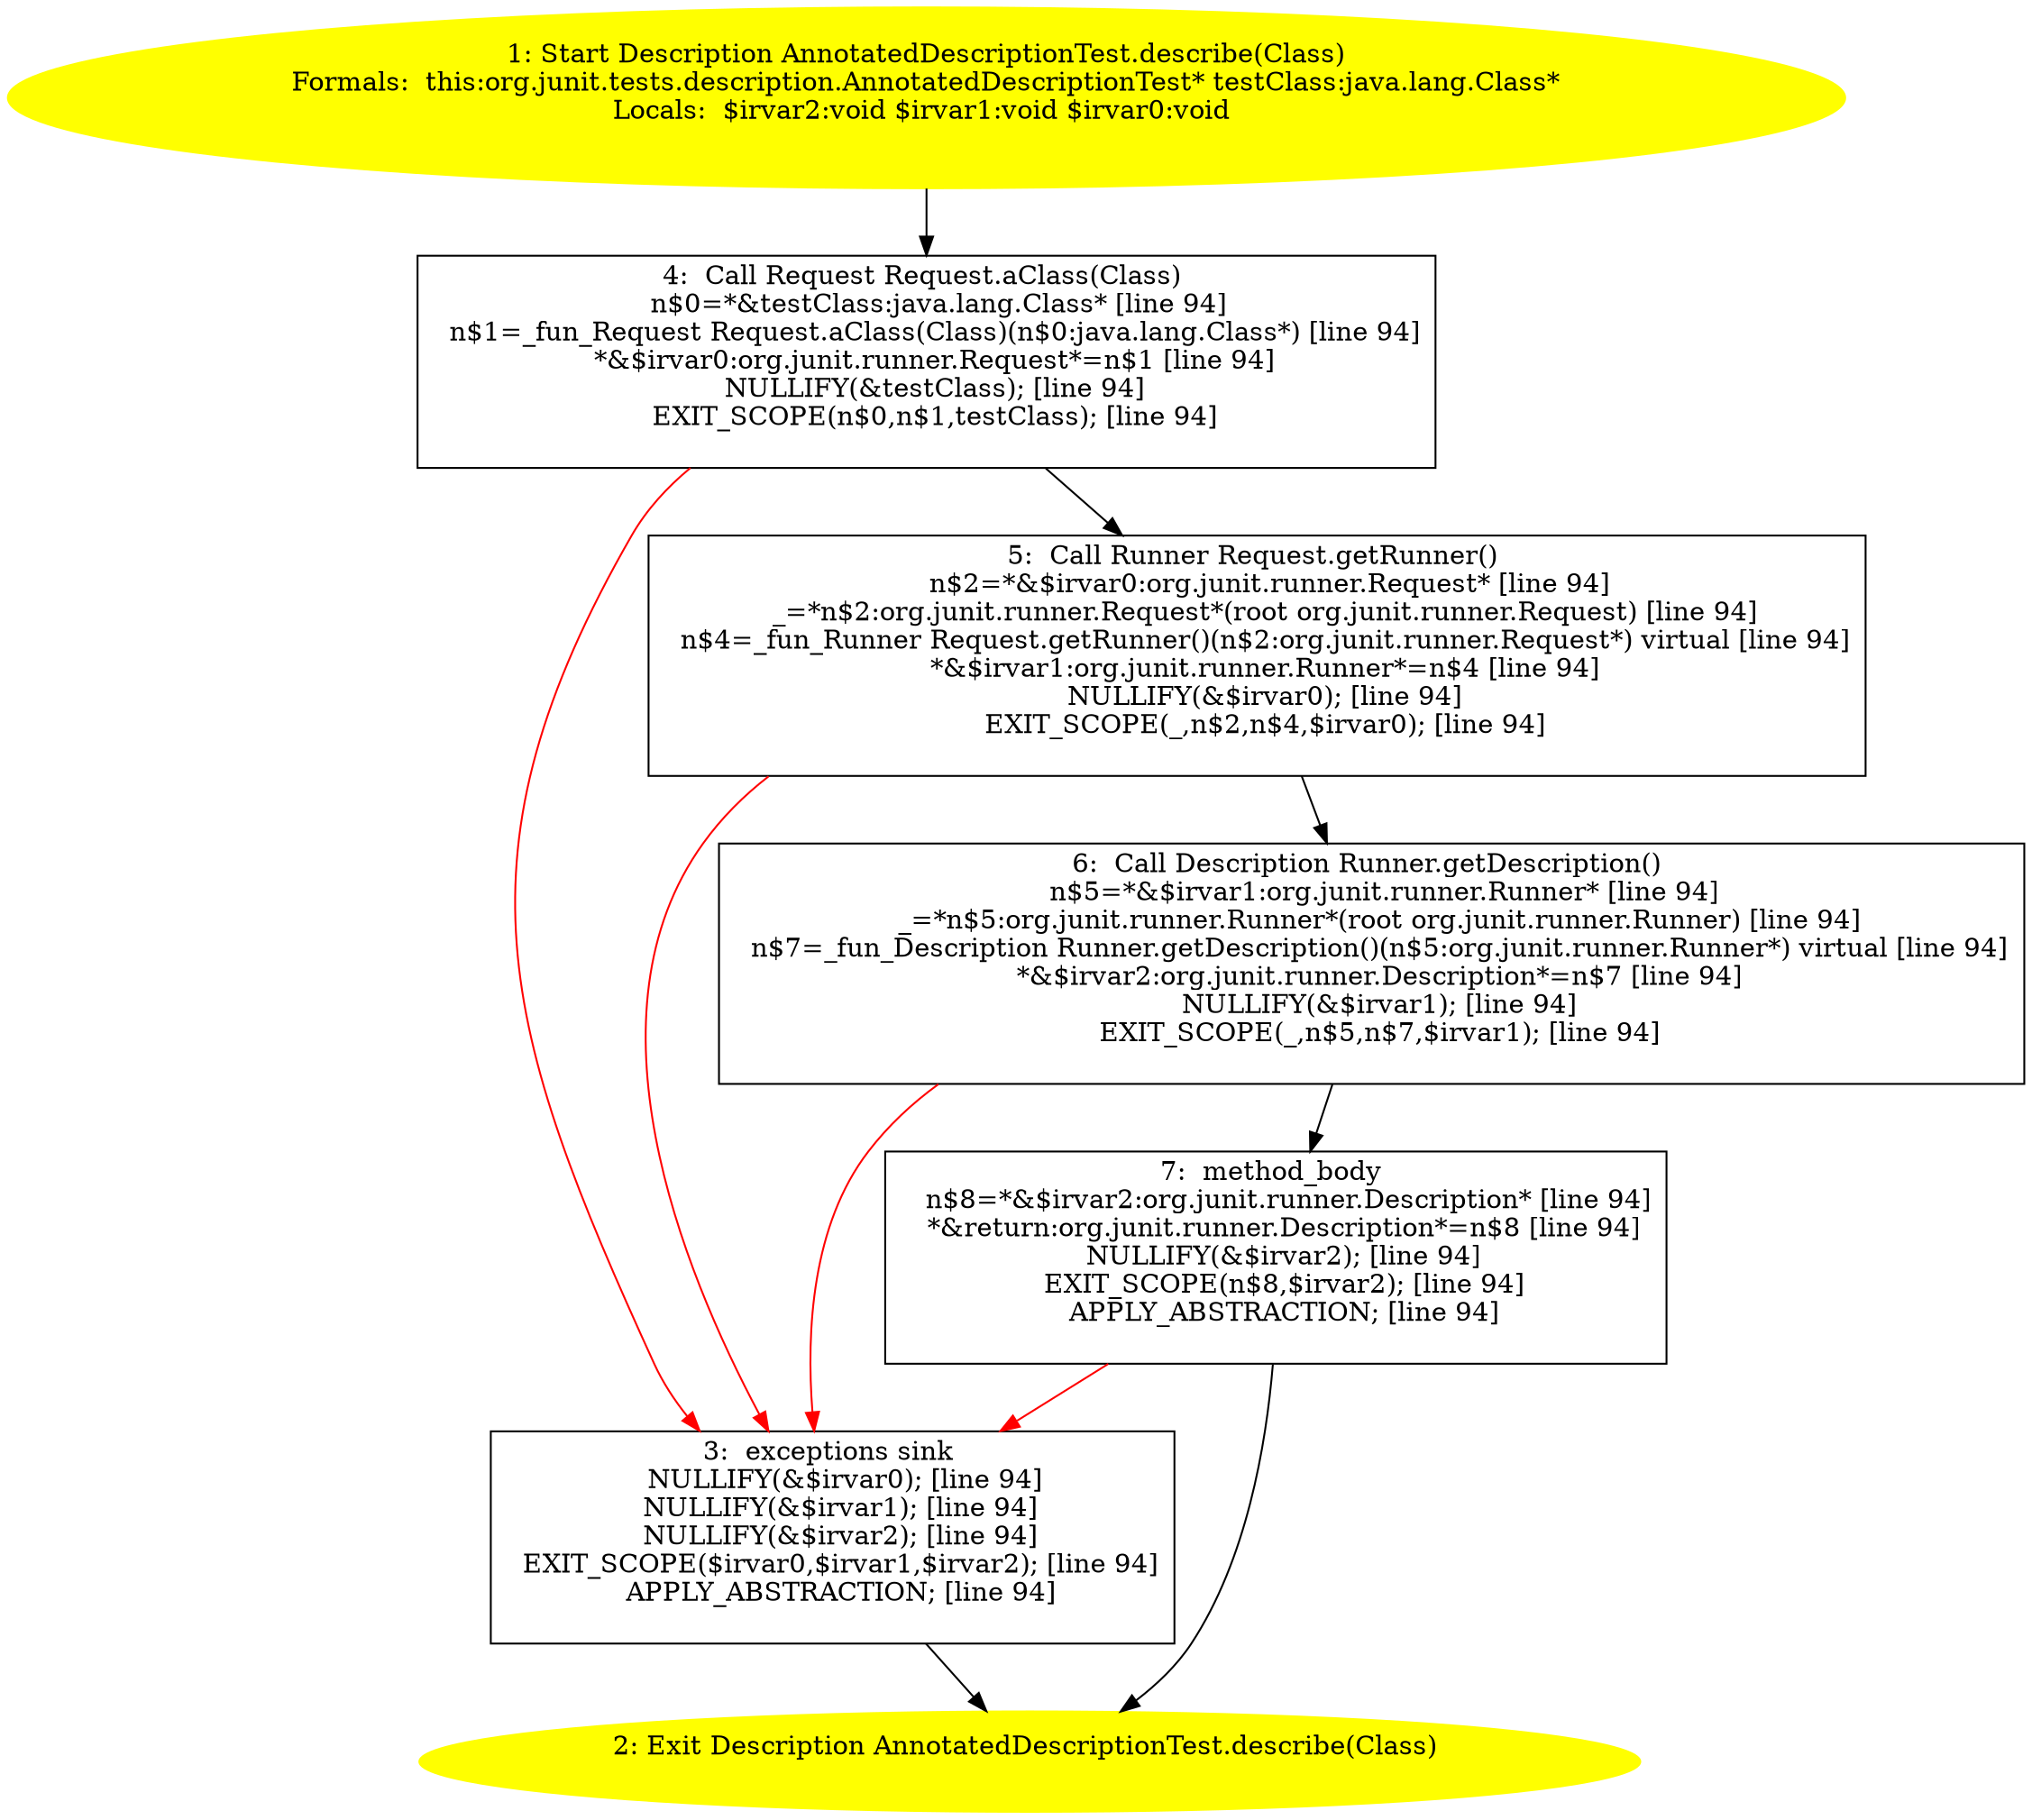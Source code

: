 /* @generated */
digraph cfg {
"org.junit.tests.description.AnnotatedDescriptionTest.describe(java.lang.Class):org.junit.runner.Desc.dc6ddf60dbc5b4bfadfc82a66aa9f734_1" [label="1: Start Description AnnotatedDescriptionTest.describe(Class)\nFormals:  this:org.junit.tests.description.AnnotatedDescriptionTest* testClass:java.lang.Class*\nLocals:  $irvar2:void $irvar1:void $irvar0:void \n  " color=yellow style=filled]
	

	 "org.junit.tests.description.AnnotatedDescriptionTest.describe(java.lang.Class):org.junit.runner.Desc.dc6ddf60dbc5b4bfadfc82a66aa9f734_1" -> "org.junit.tests.description.AnnotatedDescriptionTest.describe(java.lang.Class):org.junit.runner.Desc.dc6ddf60dbc5b4bfadfc82a66aa9f734_4" ;
"org.junit.tests.description.AnnotatedDescriptionTest.describe(java.lang.Class):org.junit.runner.Desc.dc6ddf60dbc5b4bfadfc82a66aa9f734_2" [label="2: Exit Description AnnotatedDescriptionTest.describe(Class) \n  " color=yellow style=filled]
	

"org.junit.tests.description.AnnotatedDescriptionTest.describe(java.lang.Class):org.junit.runner.Desc.dc6ddf60dbc5b4bfadfc82a66aa9f734_3" [label="3:  exceptions sink \n   NULLIFY(&$irvar0); [line 94]\n  NULLIFY(&$irvar1); [line 94]\n  NULLIFY(&$irvar2); [line 94]\n  EXIT_SCOPE($irvar0,$irvar1,$irvar2); [line 94]\n  APPLY_ABSTRACTION; [line 94]\n " shape="box"]
	

	 "org.junit.tests.description.AnnotatedDescriptionTest.describe(java.lang.Class):org.junit.runner.Desc.dc6ddf60dbc5b4bfadfc82a66aa9f734_3" -> "org.junit.tests.description.AnnotatedDescriptionTest.describe(java.lang.Class):org.junit.runner.Desc.dc6ddf60dbc5b4bfadfc82a66aa9f734_2" ;
"org.junit.tests.description.AnnotatedDescriptionTest.describe(java.lang.Class):org.junit.runner.Desc.dc6ddf60dbc5b4bfadfc82a66aa9f734_4" [label="4:  Call Request Request.aClass(Class) \n   n$0=*&testClass:java.lang.Class* [line 94]\n  n$1=_fun_Request Request.aClass(Class)(n$0:java.lang.Class*) [line 94]\n  *&$irvar0:org.junit.runner.Request*=n$1 [line 94]\n  NULLIFY(&testClass); [line 94]\n  EXIT_SCOPE(n$0,n$1,testClass); [line 94]\n " shape="box"]
	

	 "org.junit.tests.description.AnnotatedDescriptionTest.describe(java.lang.Class):org.junit.runner.Desc.dc6ddf60dbc5b4bfadfc82a66aa9f734_4" -> "org.junit.tests.description.AnnotatedDescriptionTest.describe(java.lang.Class):org.junit.runner.Desc.dc6ddf60dbc5b4bfadfc82a66aa9f734_5" ;
	 "org.junit.tests.description.AnnotatedDescriptionTest.describe(java.lang.Class):org.junit.runner.Desc.dc6ddf60dbc5b4bfadfc82a66aa9f734_4" -> "org.junit.tests.description.AnnotatedDescriptionTest.describe(java.lang.Class):org.junit.runner.Desc.dc6ddf60dbc5b4bfadfc82a66aa9f734_3" [color="red" ];
"org.junit.tests.description.AnnotatedDescriptionTest.describe(java.lang.Class):org.junit.runner.Desc.dc6ddf60dbc5b4bfadfc82a66aa9f734_5" [label="5:  Call Runner Request.getRunner() \n   n$2=*&$irvar0:org.junit.runner.Request* [line 94]\n  _=*n$2:org.junit.runner.Request*(root org.junit.runner.Request) [line 94]\n  n$4=_fun_Runner Request.getRunner()(n$2:org.junit.runner.Request*) virtual [line 94]\n  *&$irvar1:org.junit.runner.Runner*=n$4 [line 94]\n  NULLIFY(&$irvar0); [line 94]\n  EXIT_SCOPE(_,n$2,n$4,$irvar0); [line 94]\n " shape="box"]
	

	 "org.junit.tests.description.AnnotatedDescriptionTest.describe(java.lang.Class):org.junit.runner.Desc.dc6ddf60dbc5b4bfadfc82a66aa9f734_5" -> "org.junit.tests.description.AnnotatedDescriptionTest.describe(java.lang.Class):org.junit.runner.Desc.dc6ddf60dbc5b4bfadfc82a66aa9f734_6" ;
	 "org.junit.tests.description.AnnotatedDescriptionTest.describe(java.lang.Class):org.junit.runner.Desc.dc6ddf60dbc5b4bfadfc82a66aa9f734_5" -> "org.junit.tests.description.AnnotatedDescriptionTest.describe(java.lang.Class):org.junit.runner.Desc.dc6ddf60dbc5b4bfadfc82a66aa9f734_3" [color="red" ];
"org.junit.tests.description.AnnotatedDescriptionTest.describe(java.lang.Class):org.junit.runner.Desc.dc6ddf60dbc5b4bfadfc82a66aa9f734_6" [label="6:  Call Description Runner.getDescription() \n   n$5=*&$irvar1:org.junit.runner.Runner* [line 94]\n  _=*n$5:org.junit.runner.Runner*(root org.junit.runner.Runner) [line 94]\n  n$7=_fun_Description Runner.getDescription()(n$5:org.junit.runner.Runner*) virtual [line 94]\n  *&$irvar2:org.junit.runner.Description*=n$7 [line 94]\n  NULLIFY(&$irvar1); [line 94]\n  EXIT_SCOPE(_,n$5,n$7,$irvar1); [line 94]\n " shape="box"]
	

	 "org.junit.tests.description.AnnotatedDescriptionTest.describe(java.lang.Class):org.junit.runner.Desc.dc6ddf60dbc5b4bfadfc82a66aa9f734_6" -> "org.junit.tests.description.AnnotatedDescriptionTest.describe(java.lang.Class):org.junit.runner.Desc.dc6ddf60dbc5b4bfadfc82a66aa9f734_7" ;
	 "org.junit.tests.description.AnnotatedDescriptionTest.describe(java.lang.Class):org.junit.runner.Desc.dc6ddf60dbc5b4bfadfc82a66aa9f734_6" -> "org.junit.tests.description.AnnotatedDescriptionTest.describe(java.lang.Class):org.junit.runner.Desc.dc6ddf60dbc5b4bfadfc82a66aa9f734_3" [color="red" ];
"org.junit.tests.description.AnnotatedDescriptionTest.describe(java.lang.Class):org.junit.runner.Desc.dc6ddf60dbc5b4bfadfc82a66aa9f734_7" [label="7:  method_body \n   n$8=*&$irvar2:org.junit.runner.Description* [line 94]\n  *&return:org.junit.runner.Description*=n$8 [line 94]\n  NULLIFY(&$irvar2); [line 94]\n  EXIT_SCOPE(n$8,$irvar2); [line 94]\n  APPLY_ABSTRACTION; [line 94]\n " shape="box"]
	

	 "org.junit.tests.description.AnnotatedDescriptionTest.describe(java.lang.Class):org.junit.runner.Desc.dc6ddf60dbc5b4bfadfc82a66aa9f734_7" -> "org.junit.tests.description.AnnotatedDescriptionTest.describe(java.lang.Class):org.junit.runner.Desc.dc6ddf60dbc5b4bfadfc82a66aa9f734_2" ;
	 "org.junit.tests.description.AnnotatedDescriptionTest.describe(java.lang.Class):org.junit.runner.Desc.dc6ddf60dbc5b4bfadfc82a66aa9f734_7" -> "org.junit.tests.description.AnnotatedDescriptionTest.describe(java.lang.Class):org.junit.runner.Desc.dc6ddf60dbc5b4bfadfc82a66aa9f734_3" [color="red" ];
}
